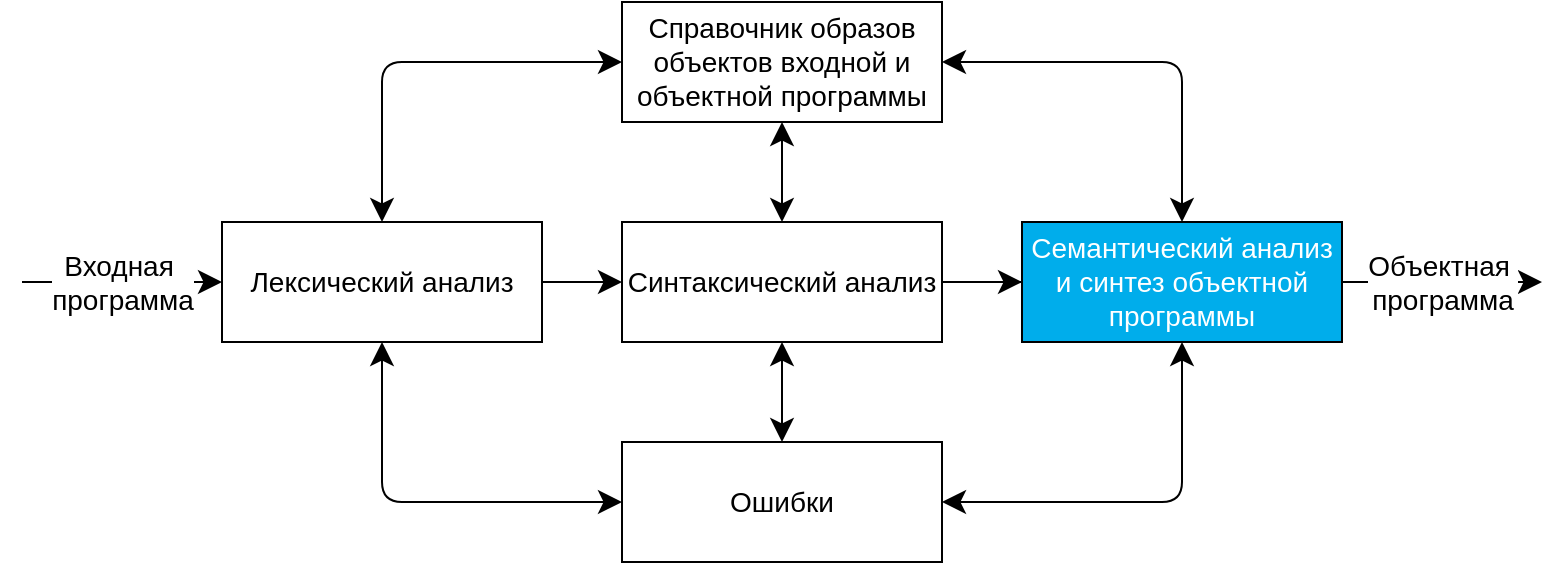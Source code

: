 <mxfile>
    <diagram id="osaHDVd0ANBhrn9PKgiV" name="Page-1">
        <mxGraphModel dx="1016" dy="584" grid="1" gridSize="10" guides="1" tooltips="1" connect="1" arrows="1" fold="1" page="1" pageScale="1" pageWidth="827" pageHeight="1169" math="0" shadow="0">
            <root>
                <mxCell id="0"/>
                <mxCell id="1" parent="0"/>
                <mxCell id="4" value="" style="edgeStyle=none;html=1;endSize=9;" parent="1" source="2" target="3" edge="1">
                    <mxGeometry relative="1" as="geometry"/>
                </mxCell>
                <mxCell id="2" value="Лексический анализ" style="rounded=0;whiteSpace=wrap;html=1;fontSize=14;fillColor=default;fontColor=default;strokeColor=default;align=center;verticalAlign=middle;fontFamily=Helvetica;" parent="1" vertex="1">
                    <mxGeometry x="130" y="150" width="160" height="60" as="geometry"/>
                </mxCell>
                <mxCell id="6" value="" style="edgeStyle=none;html=1;" parent="1" source="3" target="5" edge="1">
                    <mxGeometry relative="1" as="geometry"/>
                </mxCell>
                <mxCell id="10" value="" style="edgeStyle=none;html=1;endSize=9;" parent="1" source="3" target="9" edge="1">
                    <mxGeometry relative="1" as="geometry"/>
                </mxCell>
                <mxCell id="3" value="Синтаксический анализ" style="whiteSpace=wrap;html=1;rounded=0;fontSize=14;fillColor=default;fontColor=default;strokeColor=default;align=center;verticalAlign=middle;fontFamily=Helvetica;" parent="1" vertex="1">
                    <mxGeometry x="330" y="150" width="160" height="60" as="geometry"/>
                </mxCell>
                <mxCell id="5" value="Семантический анали анализ и синтез объектной программы" style="whiteSpace=wrap;html=1;rounded=0;" parent="1" vertex="1">
                    <mxGeometry x="550" y="150" width="120" height="60" as="geometry"/>
                </mxCell>
                <mxCell id="7" value="Справочник образов объектов входной и объектной программы" style="whiteSpace=wrap;html=1;rounded=0;fontSize=14;" parent="1" vertex="1">
                    <mxGeometry x="330" y="40" width="160" height="60" as="geometry"/>
                </mxCell>
                <mxCell id="8" value="Ошибки" style="whiteSpace=wrap;html=1;rounded=0;fontSize=14;" parent="1" vertex="1">
                    <mxGeometry x="330" y="260" width="160" height="60" as="geometry"/>
                </mxCell>
                <mxCell id="9" value="Семантический анализ и синтез объектной программы" style="whiteSpace=wrap;html=1;rounded=0;fontSize=14;strokeColor=default;align=center;verticalAlign=middle;fontFamily=Helvetica;fontColor=light-dark(#ffffff, #ededed);fillColor=#00ADEB;" parent="1" vertex="1">
                    <mxGeometry x="530" y="150" width="160" height="60" as="geometry"/>
                </mxCell>
                <mxCell id="11" value="" style="edgeStyle=none;html=1;endSize=9;entryX=0.5;entryY=1;entryDx=0;entryDy=0;exitX=0.5;exitY=0;exitDx=0;exitDy=0;startArrow=classic;startFill=1;startSize=9;" parent="1" source="3" target="7" edge="1">
                    <mxGeometry relative="1" as="geometry">
                        <mxPoint x="280" y="190" as="sourcePoint"/>
                        <mxPoint x="360" y="190" as="targetPoint"/>
                    </mxGeometry>
                </mxCell>
                <mxCell id="12" value="" style="edgeStyle=none;html=1;endSize=9;exitX=0.5;exitY=0;exitDx=0;exitDy=0;startArrow=classic;startFill=1;startSize=9;entryX=0.5;entryY=1;entryDx=0;entryDy=0;" parent="1" source="8" target="3" edge="1">
                    <mxGeometry relative="1" as="geometry">
                        <mxPoint x="420" y="160" as="sourcePoint"/>
                        <mxPoint x="410" y="210" as="targetPoint"/>
                    </mxGeometry>
                </mxCell>
                <mxCell id="13" value="" style="edgeStyle=orthogonalEdgeStyle;html=1;endSize=9;exitX=0;exitY=0.5;exitDx=0;exitDy=0;startArrow=classic;startFill=1;startSize=9;entryX=0.5;entryY=1;entryDx=0;entryDy=0;" parent="1" source="8" target="2" edge="1">
                    <mxGeometry relative="1" as="geometry">
                        <mxPoint x="420" y="270" as="sourcePoint"/>
                        <mxPoint x="420" y="220" as="targetPoint"/>
                    </mxGeometry>
                </mxCell>
                <mxCell id="14" value="" style="edgeStyle=orthogonalEdgeStyle;html=1;endSize=9;exitX=1;exitY=0.5;exitDx=0;exitDy=0;startArrow=classic;startFill=1;startSize=9;entryX=0.5;entryY=1;entryDx=0;entryDy=0;" parent="1" source="8" target="9" edge="1">
                    <mxGeometry relative="1" as="geometry">
                        <mxPoint x="360" y="300" as="sourcePoint"/>
                        <mxPoint x="220" y="220" as="targetPoint"/>
                    </mxGeometry>
                </mxCell>
                <mxCell id="15" value="" style="edgeStyle=orthogonalEdgeStyle;html=1;endSize=9;exitX=0;exitY=0.5;exitDx=0;exitDy=0;startArrow=classic;startFill=1;startSize=9;entryX=0.5;entryY=0;entryDx=0;entryDy=0;" parent="1" source="7" target="2" edge="1">
                    <mxGeometry relative="1" as="geometry">
                        <mxPoint x="360" y="300" as="sourcePoint"/>
                        <mxPoint x="220" y="220" as="targetPoint"/>
                    </mxGeometry>
                </mxCell>
                <mxCell id="16" value="" style="edgeStyle=orthogonalEdgeStyle;html=1;endSize=9;exitX=1;exitY=0.5;exitDx=0;exitDy=0;startArrow=classic;startFill=1;startSize=9;entryX=0.5;entryY=0;entryDx=0;entryDy=0;" parent="1" source="7" target="9" edge="1">
                    <mxGeometry relative="1" as="geometry">
                        <mxPoint x="360" y="80" as="sourcePoint"/>
                        <mxPoint x="220" y="160" as="targetPoint"/>
                    </mxGeometry>
                </mxCell>
                <mxCell id="17" value="Входная&amp;nbsp;&lt;div&gt;программа&lt;/div&gt;" style="edgeStyle=none;html=1;endSize=9;entryX=0;entryY=0.5;entryDx=0;entryDy=0;fontSize=14;" parent="1" target="2" edge="1">
                    <mxGeometry relative="1" as="geometry">
                        <mxPoint x="30" y="180" as="sourcePoint"/>
                        <mxPoint x="330" y="190" as="targetPoint"/>
                    </mxGeometry>
                </mxCell>
                <mxCell id="18" value="Объектная&amp;nbsp;&lt;div&gt;программа&lt;/div&gt;" style="edgeStyle=none;html=1;endSize=9;fontSize=14;" parent="1" edge="1">
                    <mxGeometry relative="1" as="geometry">
                        <mxPoint x="690" y="180" as="sourcePoint"/>
                        <mxPoint x="790" y="180" as="targetPoint"/>
                    </mxGeometry>
                </mxCell>
            </root>
        </mxGraphModel>
    </diagram>
</mxfile>